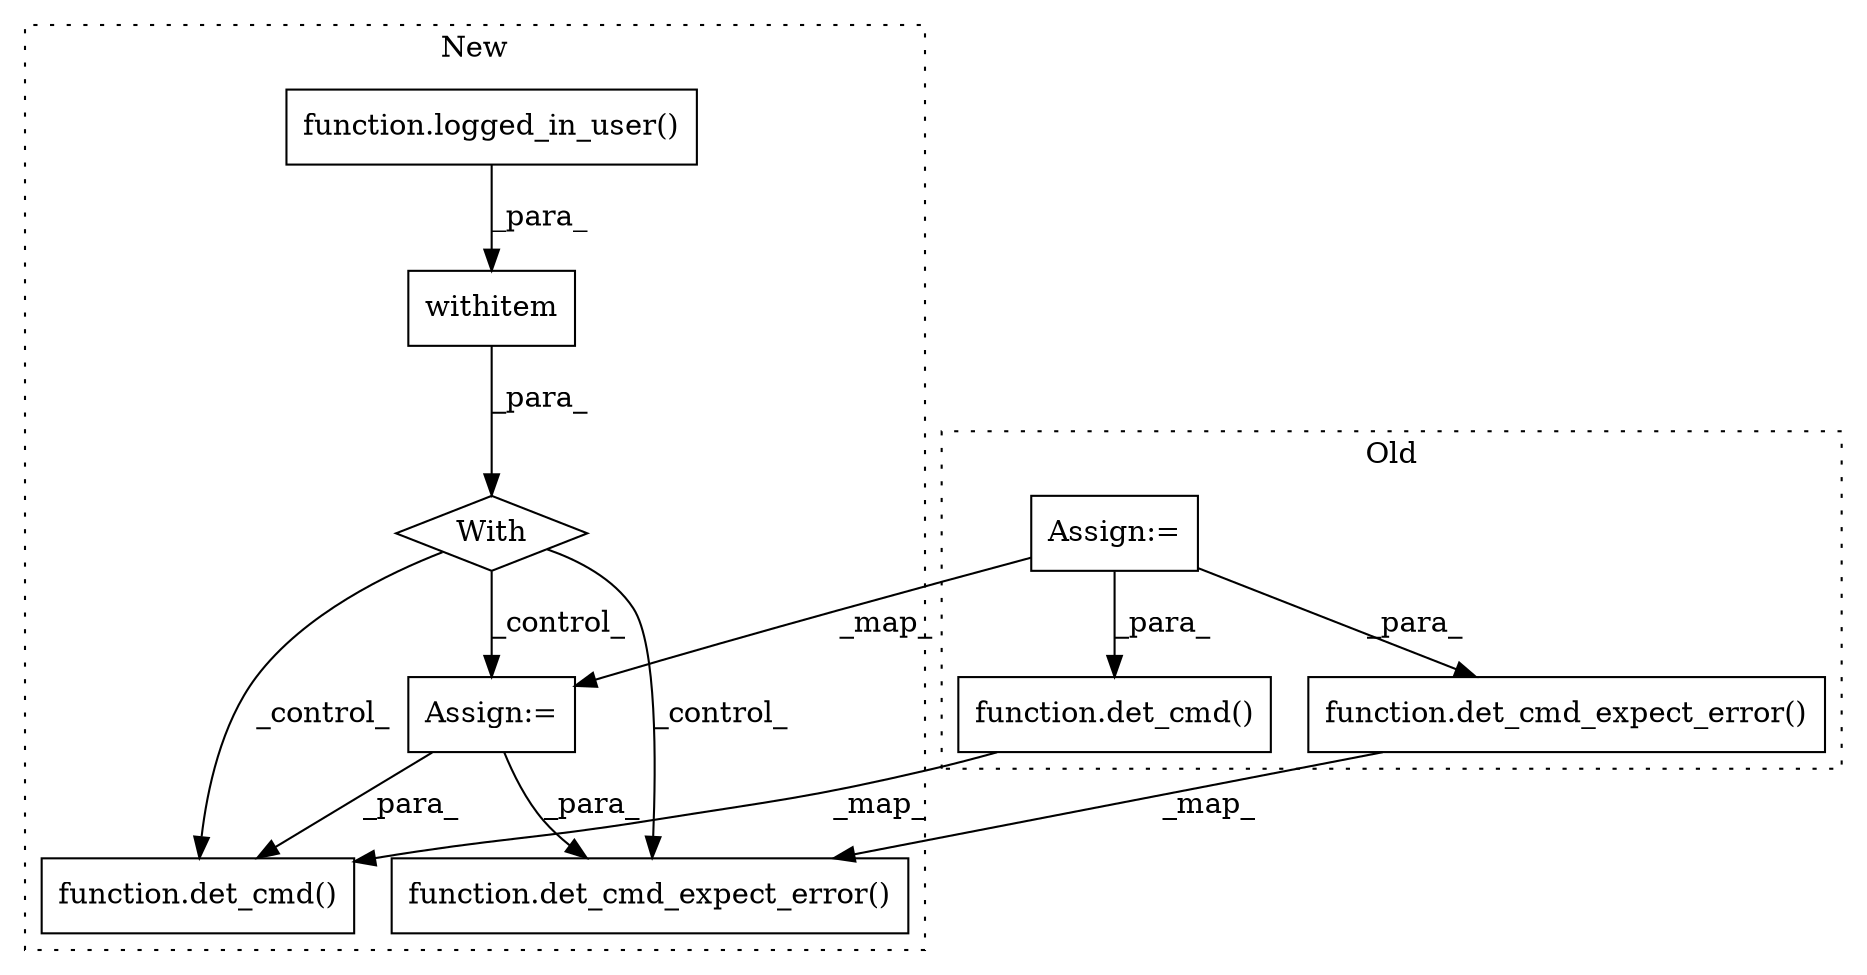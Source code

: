 digraph G {
subgraph cluster0 {
1 [label="function.det_cmd()" a="75" s="2729,2794" l="8,13" shape="box"];
6 [label="Assign:=" a="68" s="2116" l="3" shape="box"];
8 [label="function.det_cmd_expect_error()" a="75" s="2837,2918" l="21,1" shape="box"];
label = "Old";
style="dotted";
}
subgraph cluster1 {
2 [label="function.det_cmd()" a="75" s="3152,3217" l="8,13" shape="box"];
3 [label="function.logged_in_user()" a="75" s="2442,2474" l="15,1" shape="box"];
4 [label="withitem" a="49" s="2442" l="14" shape="box"];
5 [label="With" a="39" s="2437,2456" l="5,29" shape="diamond"];
7 [label="Assign:=" a="68" s="2495" l="3" shape="box"];
9 [label="function.det_cmd_expect_error()" a="75" s="3268,3349" l="21,1" shape="box"];
label = "New";
style="dotted";
}
1 -> 2 [label="_map_"];
3 -> 4 [label="_para_"];
4 -> 5 [label="_para_"];
5 -> 9 [label="_control_"];
5 -> 7 [label="_control_"];
5 -> 2 [label="_control_"];
6 -> 7 [label="_map_"];
6 -> 8 [label="_para_"];
6 -> 1 [label="_para_"];
7 -> 2 [label="_para_"];
7 -> 9 [label="_para_"];
8 -> 9 [label="_map_"];
}